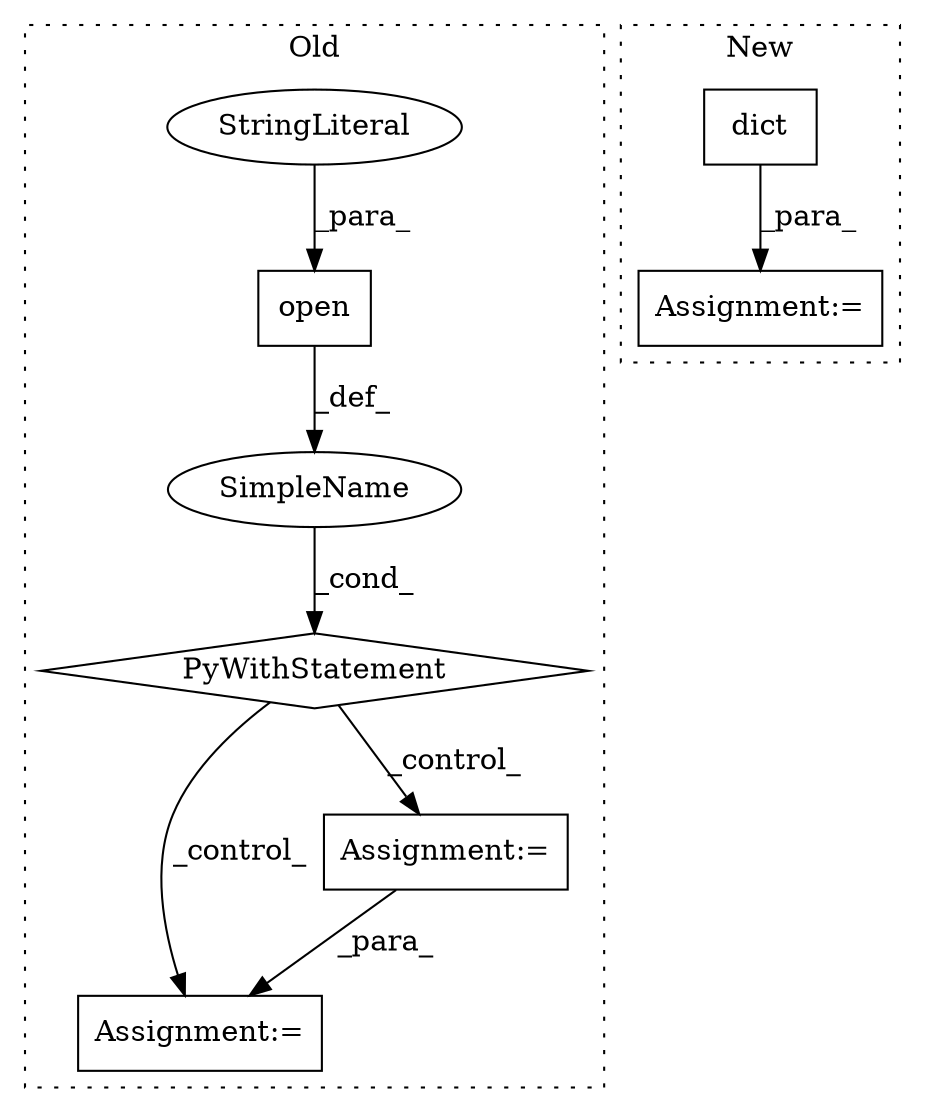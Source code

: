 digraph G {
subgraph cluster0 {
1 [label="open" a="32" s="9830,9849" l="5,1" shape="box"];
3 [label="StringLiteral" a="45" s="9846" l="3" shape="ellipse"];
5 [label="Assignment:=" a="7" s="9908" l="1" shape="box"];
6 [label="SimpleName" a="42" s="" l="" shape="ellipse"];
7 [label="PyWithStatement" a="104" s="9814,9850" l="10,2" shape="diamond"];
8 [label="Assignment:=" a="7" s="9874" l="8" shape="box"];
label = "Old";
style="dotted";
}
subgraph cluster1 {
2 [label="dict" a="32" s="9972,9980" l="5,1" shape="box"];
4 [label="Assignment:=" a="7" s="10016" l="1" shape="box"];
label = "New";
style="dotted";
}
1 -> 6 [label="_def_"];
2 -> 4 [label="_para_"];
3 -> 1 [label="_para_"];
6 -> 7 [label="_cond_"];
7 -> 8 [label="_control_"];
7 -> 5 [label="_control_"];
8 -> 5 [label="_para_"];
}